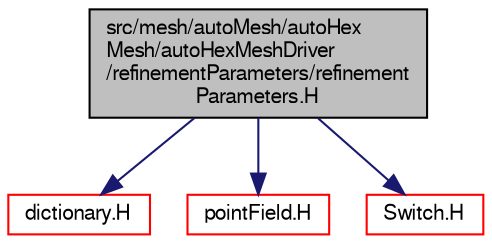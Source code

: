 digraph "src/mesh/autoMesh/autoHexMesh/autoHexMeshDriver/refinementParameters/refinementParameters.H"
{
  bgcolor="transparent";
  edge [fontname="FreeSans",fontsize="10",labelfontname="FreeSans",labelfontsize="10"];
  node [fontname="FreeSans",fontsize="10",shape=record];
  Node0 [label="src/mesh/autoMesh/autoHex\lMesh/autoHexMeshDriver\l/refinementParameters/refinement\lParameters.H",height=0.2,width=0.4,color="black", fillcolor="grey75", style="filled", fontcolor="black"];
  Node0 -> Node1 [color="midnightblue",fontsize="10",style="solid",fontname="FreeSans"];
  Node1 [label="dictionary.H",height=0.2,width=0.4,color="red",URL="$a08804.html"];
  Node0 -> Node72 [color="midnightblue",fontsize="10",style="solid",fontname="FreeSans"];
  Node72 [label="pointField.H",height=0.2,width=0.4,color="red",URL="$a12062.html"];
  Node0 -> Node122 [color="midnightblue",fontsize="10",style="solid",fontname="FreeSans"];
  Node122 [label="Switch.H",height=0.2,width=0.4,color="red",URL="$a12158.html"];
}
